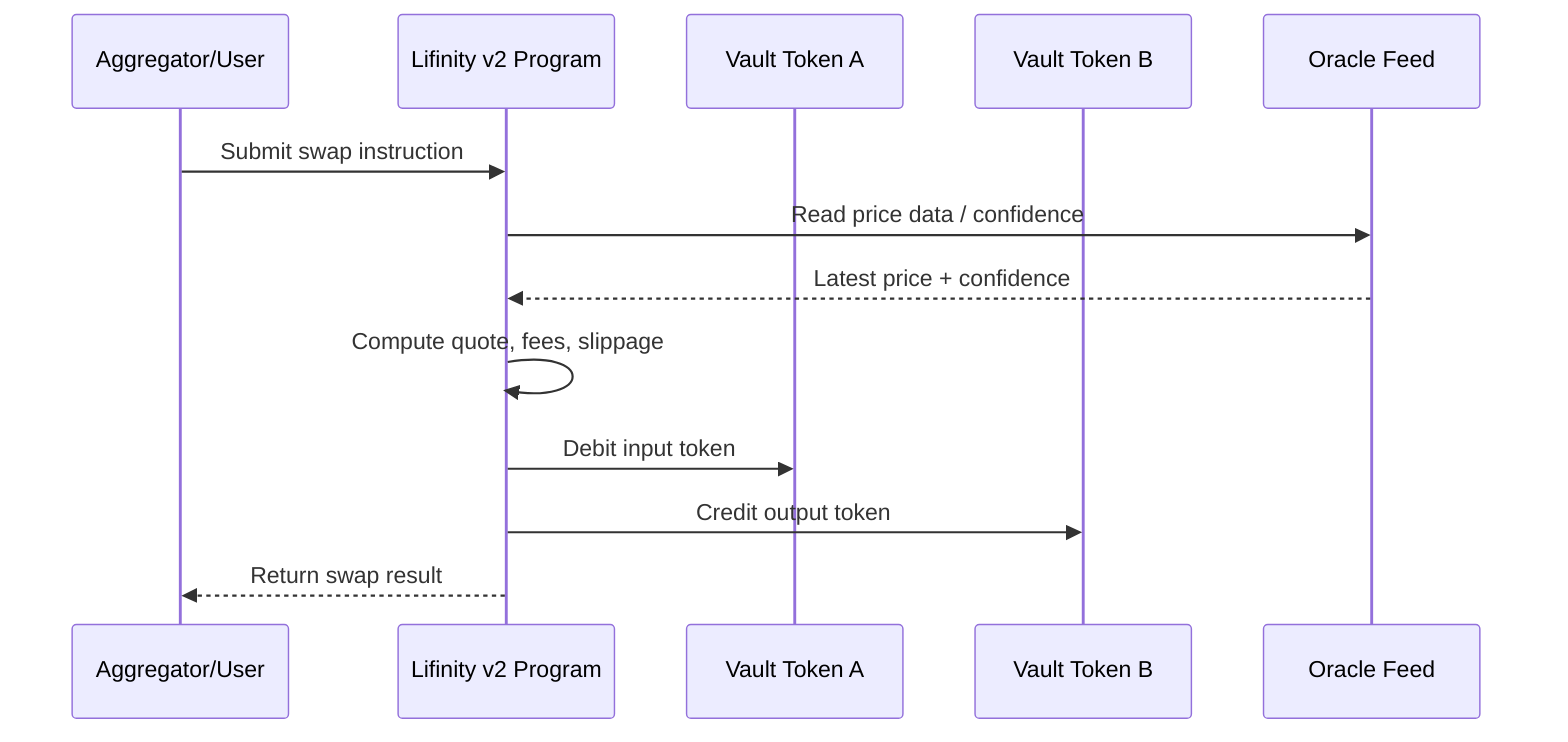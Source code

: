%% Mermaid sequence diagram placeholder for swap flow
sequenceDiagram
    participant Agg as Aggregator/User
    participant Prog as Lifinity v2 Program
    participant VaultA as Vault Token A
    participant VaultB as Vault Token B
    participant Oracle as Oracle Feed

    Agg->>Prog: Submit swap instruction
    Prog->>Oracle: Read price data / confidence
    Oracle-->>Prog: Latest price + confidence
    Prog->>Prog: Compute quote, fees, slippage
    Prog->>VaultA: Debit input token
    Prog->>VaultB: Credit output token
    Prog-->>Agg: Return swap result